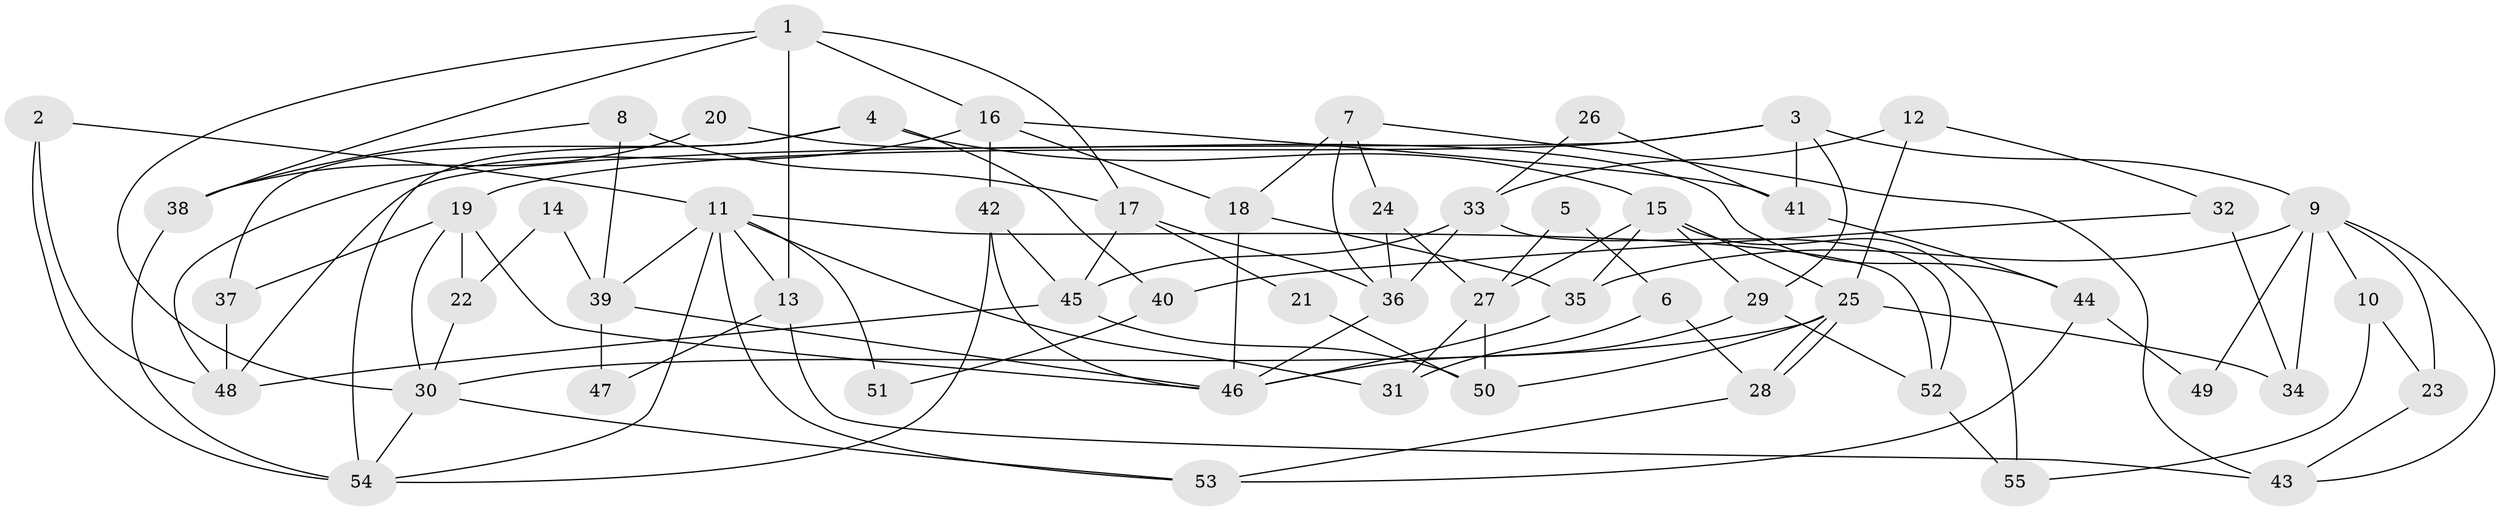 // Generated by graph-tools (version 1.1) at 2025/50/03/09/25 03:50:04]
// undirected, 55 vertices, 110 edges
graph export_dot {
graph [start="1"]
  node [color=gray90,style=filled];
  1;
  2;
  3;
  4;
  5;
  6;
  7;
  8;
  9;
  10;
  11;
  12;
  13;
  14;
  15;
  16;
  17;
  18;
  19;
  20;
  21;
  22;
  23;
  24;
  25;
  26;
  27;
  28;
  29;
  30;
  31;
  32;
  33;
  34;
  35;
  36;
  37;
  38;
  39;
  40;
  41;
  42;
  43;
  44;
  45;
  46;
  47;
  48;
  49;
  50;
  51;
  52;
  53;
  54;
  55;
  1 -- 16;
  1 -- 17;
  1 -- 13;
  1 -- 30;
  1 -- 38;
  2 -- 54;
  2 -- 11;
  2 -- 48;
  3 -- 19;
  3 -- 9;
  3 -- 29;
  3 -- 41;
  3 -- 48;
  4 -- 15;
  4 -- 54;
  4 -- 37;
  4 -- 40;
  5 -- 6;
  5 -- 27;
  6 -- 28;
  6 -- 31;
  7 -- 36;
  7 -- 18;
  7 -- 24;
  7 -- 43;
  8 -- 38;
  8 -- 39;
  8 -- 17;
  9 -- 43;
  9 -- 23;
  9 -- 10;
  9 -- 34;
  9 -- 35;
  9 -- 49;
  10 -- 55;
  10 -- 23;
  11 -- 52;
  11 -- 54;
  11 -- 13;
  11 -- 31;
  11 -- 39;
  11 -- 51;
  11 -- 53;
  12 -- 25;
  12 -- 33;
  12 -- 32;
  13 -- 43;
  13 -- 47;
  14 -- 22;
  14 -- 39;
  15 -- 25;
  15 -- 35;
  15 -- 27;
  15 -- 29;
  15 -- 55;
  16 -- 48;
  16 -- 42;
  16 -- 18;
  16 -- 41;
  17 -- 45;
  17 -- 21;
  17 -- 36;
  18 -- 35;
  18 -- 46;
  19 -- 37;
  19 -- 46;
  19 -- 22;
  19 -- 30;
  20 -- 38;
  20 -- 44;
  21 -- 50;
  22 -- 30;
  23 -- 43;
  24 -- 36;
  24 -- 27;
  25 -- 30;
  25 -- 28;
  25 -- 28;
  25 -- 34;
  25 -- 50;
  26 -- 41;
  26 -- 33;
  27 -- 31;
  27 -- 50;
  28 -- 53;
  29 -- 46;
  29 -- 52;
  30 -- 53;
  30 -- 54;
  32 -- 34;
  32 -- 40;
  33 -- 45;
  33 -- 36;
  33 -- 52;
  35 -- 46;
  36 -- 46;
  37 -- 48;
  38 -- 54;
  39 -- 46;
  39 -- 47;
  40 -- 51;
  41 -- 44;
  42 -- 46;
  42 -- 45;
  42 -- 54;
  44 -- 53;
  44 -- 49;
  45 -- 48;
  45 -- 50;
  52 -- 55;
}
